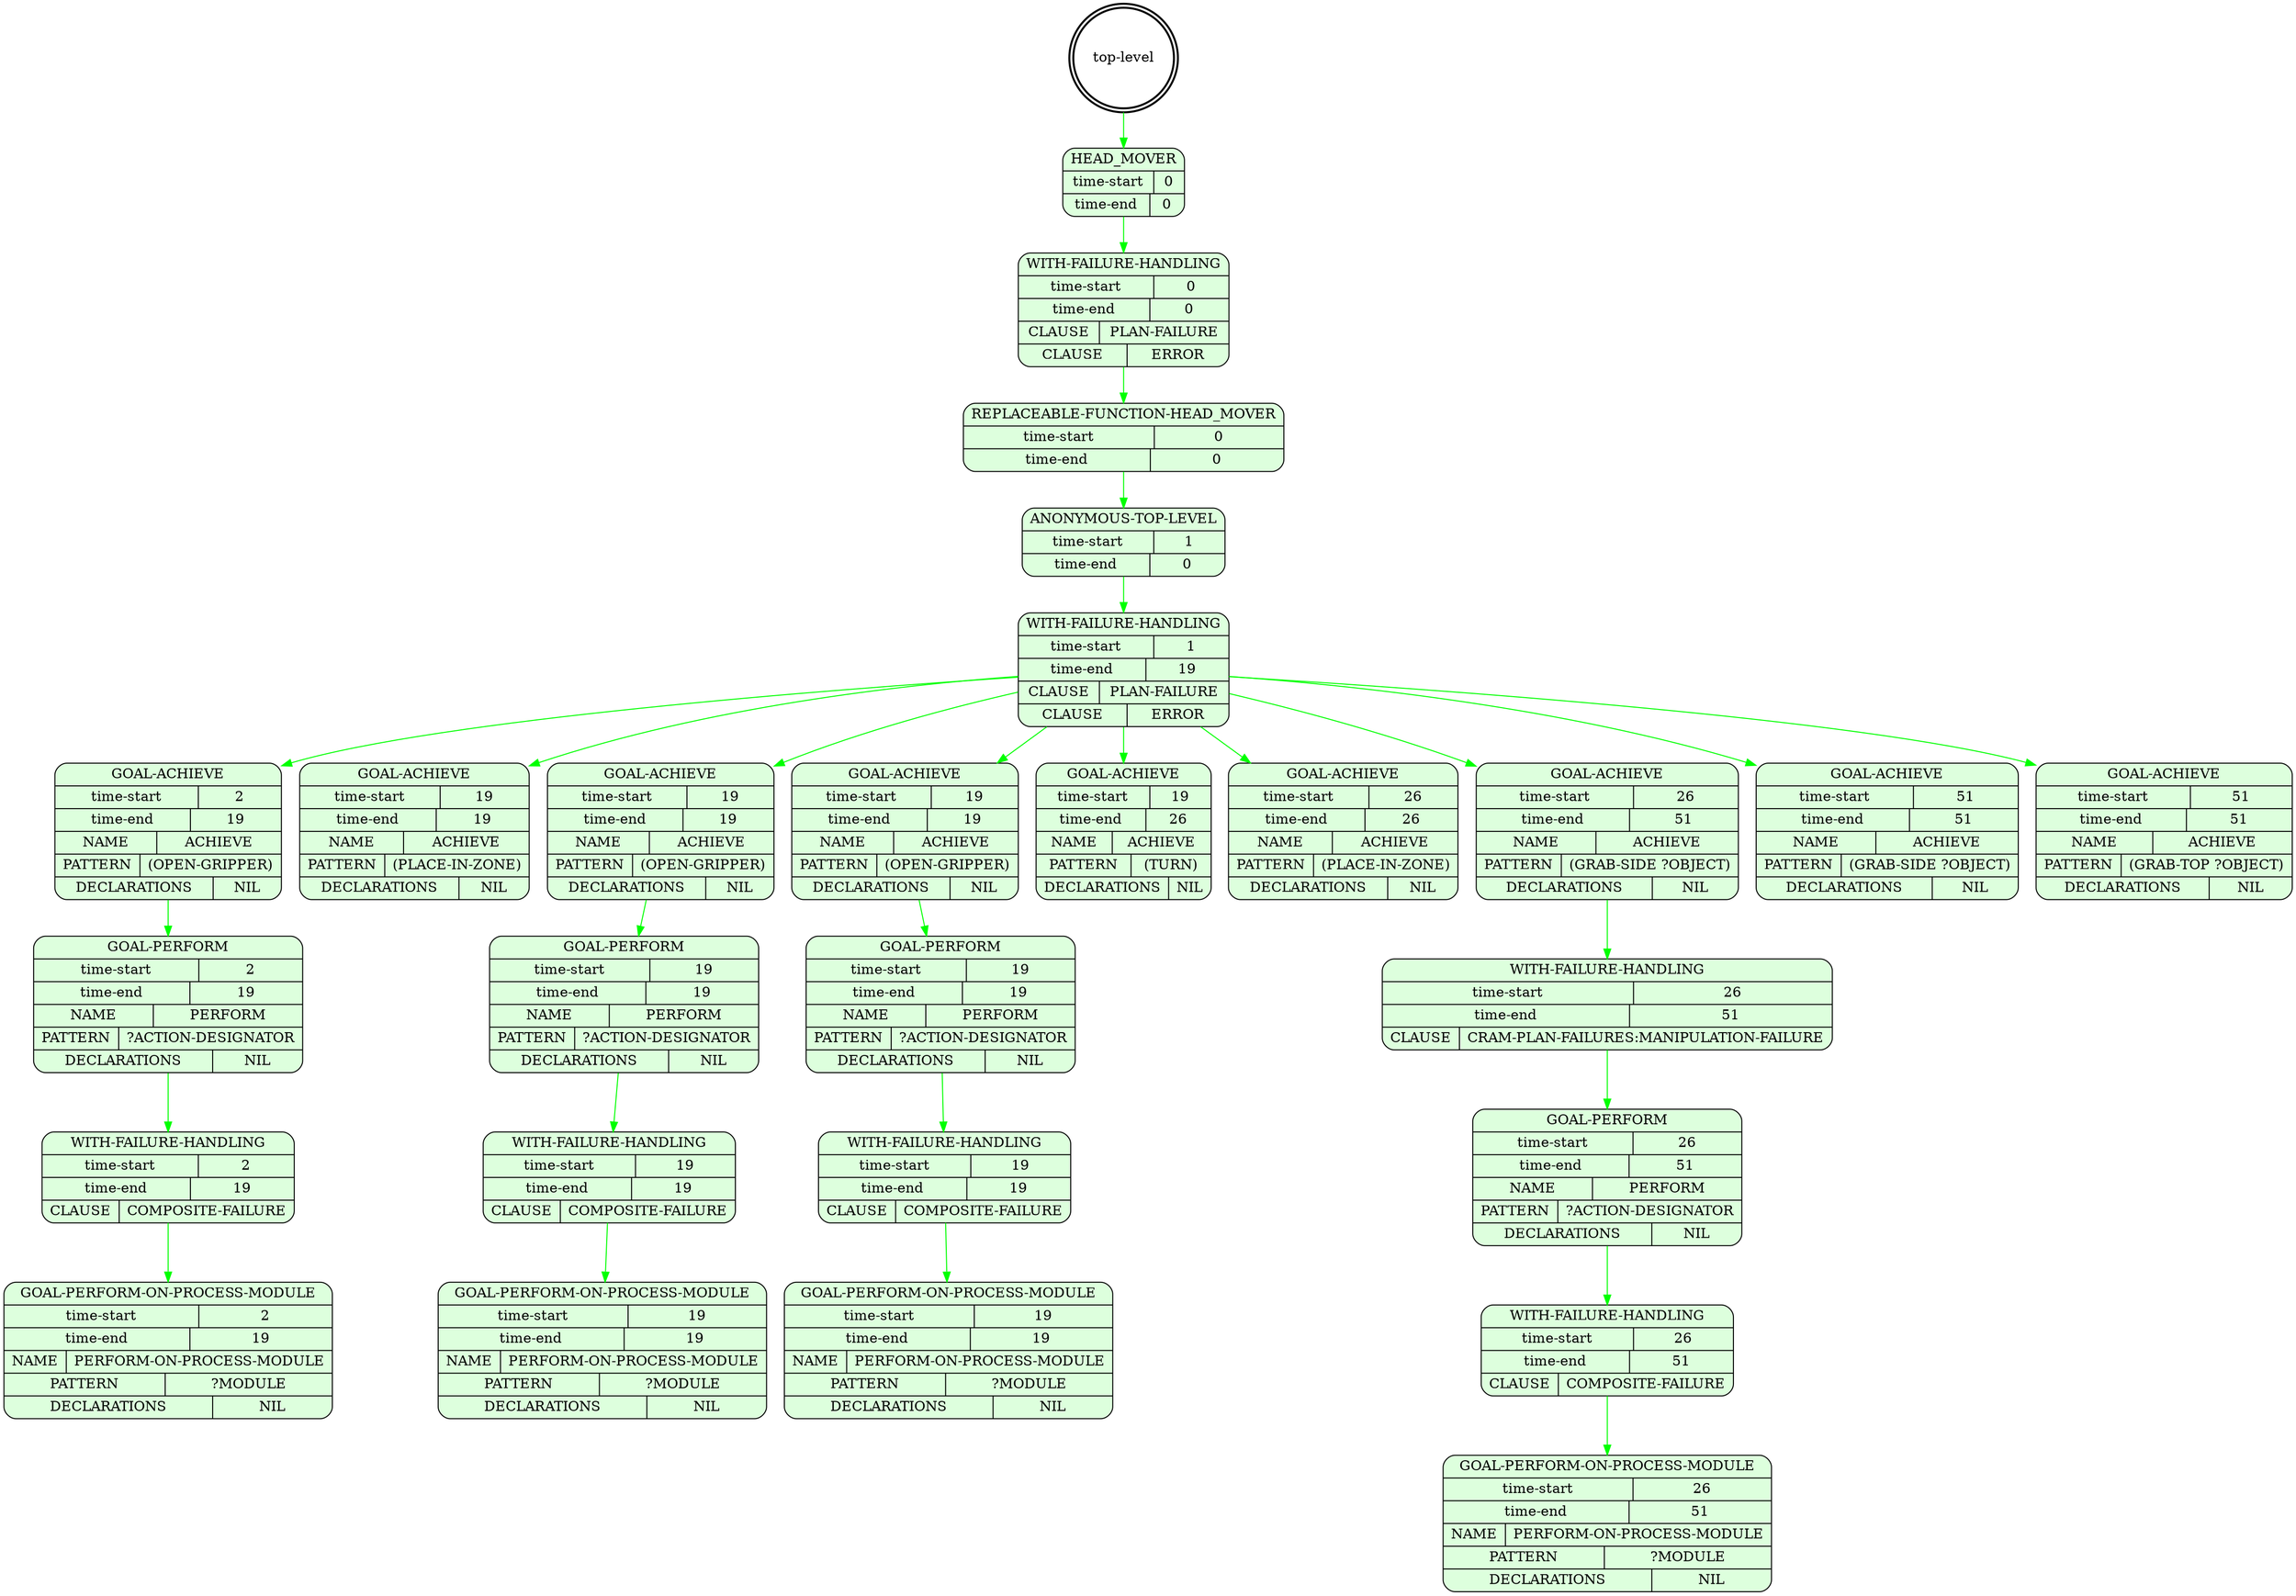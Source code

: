digraph plangraph_CnsQjbi6ug0Uu9TD {
  node_X0bpu3gfpfarkmM7 [shape=doublecircle, style=bold, label="top-level"];

  node_WTh1xCZchvpEFIrv [shape=Mrecord, style=filled, fillcolor="#ddffdd", label="{HEAD_MOVER|{time-start | 0}|{time-end | 0}}"];
  edge [color="green", label=""];
  node_X0bpu3gfpfarkmM7 -> node_WTh1xCZchvpEFIrv;

  node_NzuJnae8igp5fbQz [shape=Mrecord, style=filled, fillcolor="#ddffdd", label="{WITH-FAILURE-HANDLING|{time-start | 0}|{time-end | 0}|{CLAUSE | PLAN-FAILURE}|{CLAUSE | ERROR}}"];
  edge [color="green", label=""];
  node_WTh1xCZchvpEFIrv -> node_NzuJnae8igp5fbQz;

  node_GLWako8xNwm5wf60 [shape=Mrecord, style=filled, fillcolor="#ddffdd", label="{REPLACEABLE-FUNCTION-HEAD_MOVER|{time-start | 0}|{time-end | 0}}"];
  edge [color="green", label=""];
  node_NzuJnae8igp5fbQz -> node_GLWako8xNwm5wf60;

  node_ZUJHsBblYqhoYqhv [shape=Mrecord, style=filled, fillcolor="#ddffdd", label="{ANONYMOUS-TOP-LEVEL|{time-start | 1}|{time-end | 0}}"];
  edge [color="green", label=""];
  node_GLWako8xNwm5wf60 -> node_ZUJHsBblYqhoYqhv;

  node_4NDo83l0DdoV2dh9 [shape=Mrecord, style=filled, fillcolor="#ddffdd", label="{WITH-FAILURE-HANDLING|{time-start | 1}|{time-end | 19}|{CLAUSE | PLAN-FAILURE}|{CLAUSE | ERROR}}"];
  edge [color="green", label=""];
  node_ZUJHsBblYqhoYqhv -> node_4NDo83l0DdoV2dh9;

  node_6zjPtVU7NWMKxSkR [shape=Mrecord, style=filled, fillcolor="#ddffdd", label="{GOAL-ACHIEVE|{time-start | 2}|{time-end | 19}|{NAME | ACHIEVE}|{PATTERN | (OPEN-GRIPPER)}|{DECLARATIONS | NIL}}"];
  edge [color="green", label=""];
  node_4NDo83l0DdoV2dh9 -> node_6zjPtVU7NWMKxSkR;

  node_e7nOmB55gEQ4bmj4 [shape=Mrecord, style=filled, fillcolor="#ddffdd", label="{GOAL-PERFORM|{time-start | 2}|{time-end | 19}|{NAME | PERFORM}|{PATTERN | ?ACTION-DESIGNATOR}|{DECLARATIONS | NIL}}"];
  edge [color="green", label=""];
  node_6zjPtVU7NWMKxSkR -> node_e7nOmB55gEQ4bmj4;

  node_XWF8A7zXXMC1pB3l [shape=Mrecord, style=filled, fillcolor="#ddffdd", label="{WITH-FAILURE-HANDLING|{time-start | 2}|{time-end | 19}|{CLAUSE | COMPOSITE-FAILURE}}"];
  edge [color="green", label=""];
  node_e7nOmB55gEQ4bmj4 -> node_XWF8A7zXXMC1pB3l;

  node_akirhdgQnqaHcAGz [shape=Mrecord, style=filled, fillcolor="#ddffdd", label="{GOAL-PERFORM-ON-PROCESS-MODULE|{time-start | 2}|{time-end | 19}|{NAME | PERFORM-ON-PROCESS-MODULE}|{PATTERN | ?MODULE}|{DECLARATIONS | NIL}}"];
  edge [color="green", label=""];
  node_XWF8A7zXXMC1pB3l -> node_akirhdgQnqaHcAGz;

  node_zrj1gsaOr99nMydg [shape=Mrecord, style=filled, fillcolor="#ddffdd", label="{GOAL-ACHIEVE|{time-start | 19}|{time-end | 19}|{NAME | ACHIEVE}|{PATTERN | (PLACE-IN-ZONE)}|{DECLARATIONS | NIL}}"];
  edge [color="green", label=""];
  node_4NDo83l0DdoV2dh9 -> node_zrj1gsaOr99nMydg;

  node_4i3jWVIvwvLXPuH1 [shape=Mrecord, style=filled, fillcolor="#ddffdd", label="{GOAL-ACHIEVE|{time-start | 19}|{time-end | 19}|{NAME | ACHIEVE}|{PATTERN | (OPEN-GRIPPER)}|{DECLARATIONS | NIL}}"];
  edge [color="green", label=""];
  node_4NDo83l0DdoV2dh9 -> node_4i3jWVIvwvLXPuH1;

  node_7C5qBHjG10UHxyg5 [shape=Mrecord, style=filled, fillcolor="#ddffdd", label="{GOAL-PERFORM|{time-start | 19}|{time-end | 19}|{NAME | PERFORM}|{PATTERN | ?ACTION-DESIGNATOR}|{DECLARATIONS | NIL}}"];
  edge [color="green", label=""];
  node_4i3jWVIvwvLXPuH1 -> node_7C5qBHjG10UHxyg5;

  node_495CWDQXtQZvtiBy [shape=Mrecord, style=filled, fillcolor="#ddffdd", label="{WITH-FAILURE-HANDLING|{time-start | 19}|{time-end | 19}|{CLAUSE | COMPOSITE-FAILURE}}"];
  edge [color="green", label=""];
  node_7C5qBHjG10UHxyg5 -> node_495CWDQXtQZvtiBy;

  node_W8HDTBgOCvWJGGE2 [shape=Mrecord, style=filled, fillcolor="#ddffdd", label="{GOAL-PERFORM-ON-PROCESS-MODULE|{time-start | 19}|{time-end | 19}|{NAME | PERFORM-ON-PROCESS-MODULE}|{PATTERN | ?MODULE}|{DECLARATIONS | NIL}}"];
  edge [color="green", label=""];
  node_495CWDQXtQZvtiBy -> node_W8HDTBgOCvWJGGE2;

  node_4wQU58LlOx3lIldT [shape=Mrecord, style=filled, fillcolor="#ddffdd", label="{GOAL-ACHIEVE|{time-start | 19}|{time-end | 19}|{NAME | ACHIEVE}|{PATTERN | (OPEN-GRIPPER)}|{DECLARATIONS | NIL}}"];
  edge [color="green", label=""];
  node_4NDo83l0DdoV2dh9 -> node_4wQU58LlOx3lIldT;

  node_I6VPZewpIwsNdFzT [shape=Mrecord, style=filled, fillcolor="#ddffdd", label="{GOAL-PERFORM|{time-start | 19}|{time-end | 19}|{NAME | PERFORM}|{PATTERN | ?ACTION-DESIGNATOR}|{DECLARATIONS | NIL}}"];
  edge [color="green", label=""];
  node_4wQU58LlOx3lIldT -> node_I6VPZewpIwsNdFzT;

  node_BS0O5La42KKG3gIe [shape=Mrecord, style=filled, fillcolor="#ddffdd", label="{WITH-FAILURE-HANDLING|{time-start | 19}|{time-end | 19}|{CLAUSE | COMPOSITE-FAILURE}}"];
  edge [color="green", label=""];
  node_I6VPZewpIwsNdFzT -> node_BS0O5La42KKG3gIe;

  node_U3bczB8ttXSM5e3t [shape=Mrecord, style=filled, fillcolor="#ddffdd", label="{GOAL-PERFORM-ON-PROCESS-MODULE|{time-start | 19}|{time-end | 19}|{NAME | PERFORM-ON-PROCESS-MODULE}|{PATTERN | ?MODULE}|{DECLARATIONS | NIL}}"];
  edge [color="green", label=""];
  node_BS0O5La42KKG3gIe -> node_U3bczB8ttXSM5e3t;

  node_rf23rl9KAnG9HqKJ [shape=Mrecord, style=filled, fillcolor="#ddffdd", label="{GOAL-ACHIEVE|{time-start | 19}|{time-end | 26}|{NAME | ACHIEVE}|{PATTERN | (TURN)}|{DECLARATIONS | NIL}}"];
  edge [color="green", label=""];
  node_4NDo83l0DdoV2dh9 -> node_rf23rl9KAnG9HqKJ;

  node_96tzZLiP2MDMEbSR [shape=Mrecord, style=filled, fillcolor="#ddffdd", label="{GOAL-ACHIEVE|{time-start | 26}|{time-end | 26}|{NAME | ACHIEVE}|{PATTERN | (PLACE-IN-ZONE)}|{DECLARATIONS | NIL}}"];
  edge [color="green", label=""];
  node_4NDo83l0DdoV2dh9 -> node_96tzZLiP2MDMEbSR;

  node_x1b6dkxzabpn5hFY [shape=Mrecord, style=filled, fillcolor="#ddffdd", label="{GOAL-ACHIEVE|{time-start | 26}|{time-end | 51}|{NAME | ACHIEVE}|{PATTERN | (GRAB-SIDE ?OBJECT)}|{DECLARATIONS | NIL}}"];
  edge [color="green", label=""];
  node_4NDo83l0DdoV2dh9 -> node_x1b6dkxzabpn5hFY;

  node_kNtRy8jsSFPwj00H [shape=Mrecord, style=filled, fillcolor="#ddffdd", label="{WITH-FAILURE-HANDLING|{time-start | 26}|{time-end | 51}|{CLAUSE | CRAM-PLAN-FAILURES:MANIPULATION-FAILURE}}"];
  edge [color="green", label=""];
  node_x1b6dkxzabpn5hFY -> node_kNtRy8jsSFPwj00H;

  node_7jbvcrIb9iBMrok2 [shape=Mrecord, style=filled, fillcolor="#ddffdd", label="{GOAL-PERFORM|{time-start | 26}|{time-end | 51}|{NAME | PERFORM}|{PATTERN | ?ACTION-DESIGNATOR}|{DECLARATIONS | NIL}}"];
  edge [color="green", label=""];
  node_kNtRy8jsSFPwj00H -> node_7jbvcrIb9iBMrok2;

  node_Hm3bvobPf3ASLKKY [shape=Mrecord, style=filled, fillcolor="#ddffdd", label="{WITH-FAILURE-HANDLING|{time-start | 26}|{time-end | 51}|{CLAUSE | COMPOSITE-FAILURE}}"];
  edge [color="green", label=""];
  node_7jbvcrIb9iBMrok2 -> node_Hm3bvobPf3ASLKKY;

  node_Txva7HaNsZXjBTk7 [shape=Mrecord, style=filled, fillcolor="#ddffdd", label="{GOAL-PERFORM-ON-PROCESS-MODULE|{time-start | 26}|{time-end | 51}|{NAME | PERFORM-ON-PROCESS-MODULE}|{PATTERN | ?MODULE}|{DECLARATIONS | NIL}}"];
  edge [color="green", label=""];
  node_Hm3bvobPf3ASLKKY -> node_Txva7HaNsZXjBTk7;

  node_XL7Snen4Og9cwQDc [shape=Mrecord, style=filled, fillcolor="#ddffdd", label="{GOAL-ACHIEVE|{time-start | 51}|{time-end | 51}|{NAME | ACHIEVE}|{PATTERN | (GRAB-SIDE ?OBJECT)}|{DECLARATIONS | NIL}}"];
  edge [color="green", label=""];
  node_4NDo83l0DdoV2dh9 -> node_XL7Snen4Og9cwQDc;

  node_MOiWSWjAbZxE9nFS [shape=Mrecord, style=filled, fillcolor="#ddffdd", label="{GOAL-ACHIEVE|{time-start | 51}|{time-end | 51}|{NAME | ACHIEVE}|{PATTERN | (GRAB-TOP ?OBJECT)}|{DECLARATIONS | NIL}}"];
  edge [color="green", label=""];
  node_4NDo83l0DdoV2dh9 -> node_MOiWSWjAbZxE9nFS;
}
